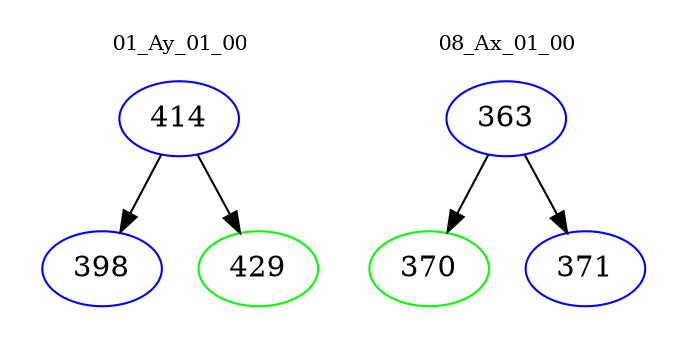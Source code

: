 digraph{
subgraph cluster_0 {
color = white
label = "01_Ay_01_00";
fontsize=10;
T0_414 [label="414", color="blue"]
T0_414 -> T0_398 [color="black"]
T0_398 [label="398", color="blue"]
T0_414 -> T0_429 [color="black"]
T0_429 [label="429", color="green"]
}
subgraph cluster_1 {
color = white
label = "08_Ax_01_00";
fontsize=10;
T1_363 [label="363", color="blue"]
T1_363 -> T1_370 [color="black"]
T1_370 [label="370", color="green"]
T1_363 -> T1_371 [color="black"]
T1_371 [label="371", color="blue"]
}
}
